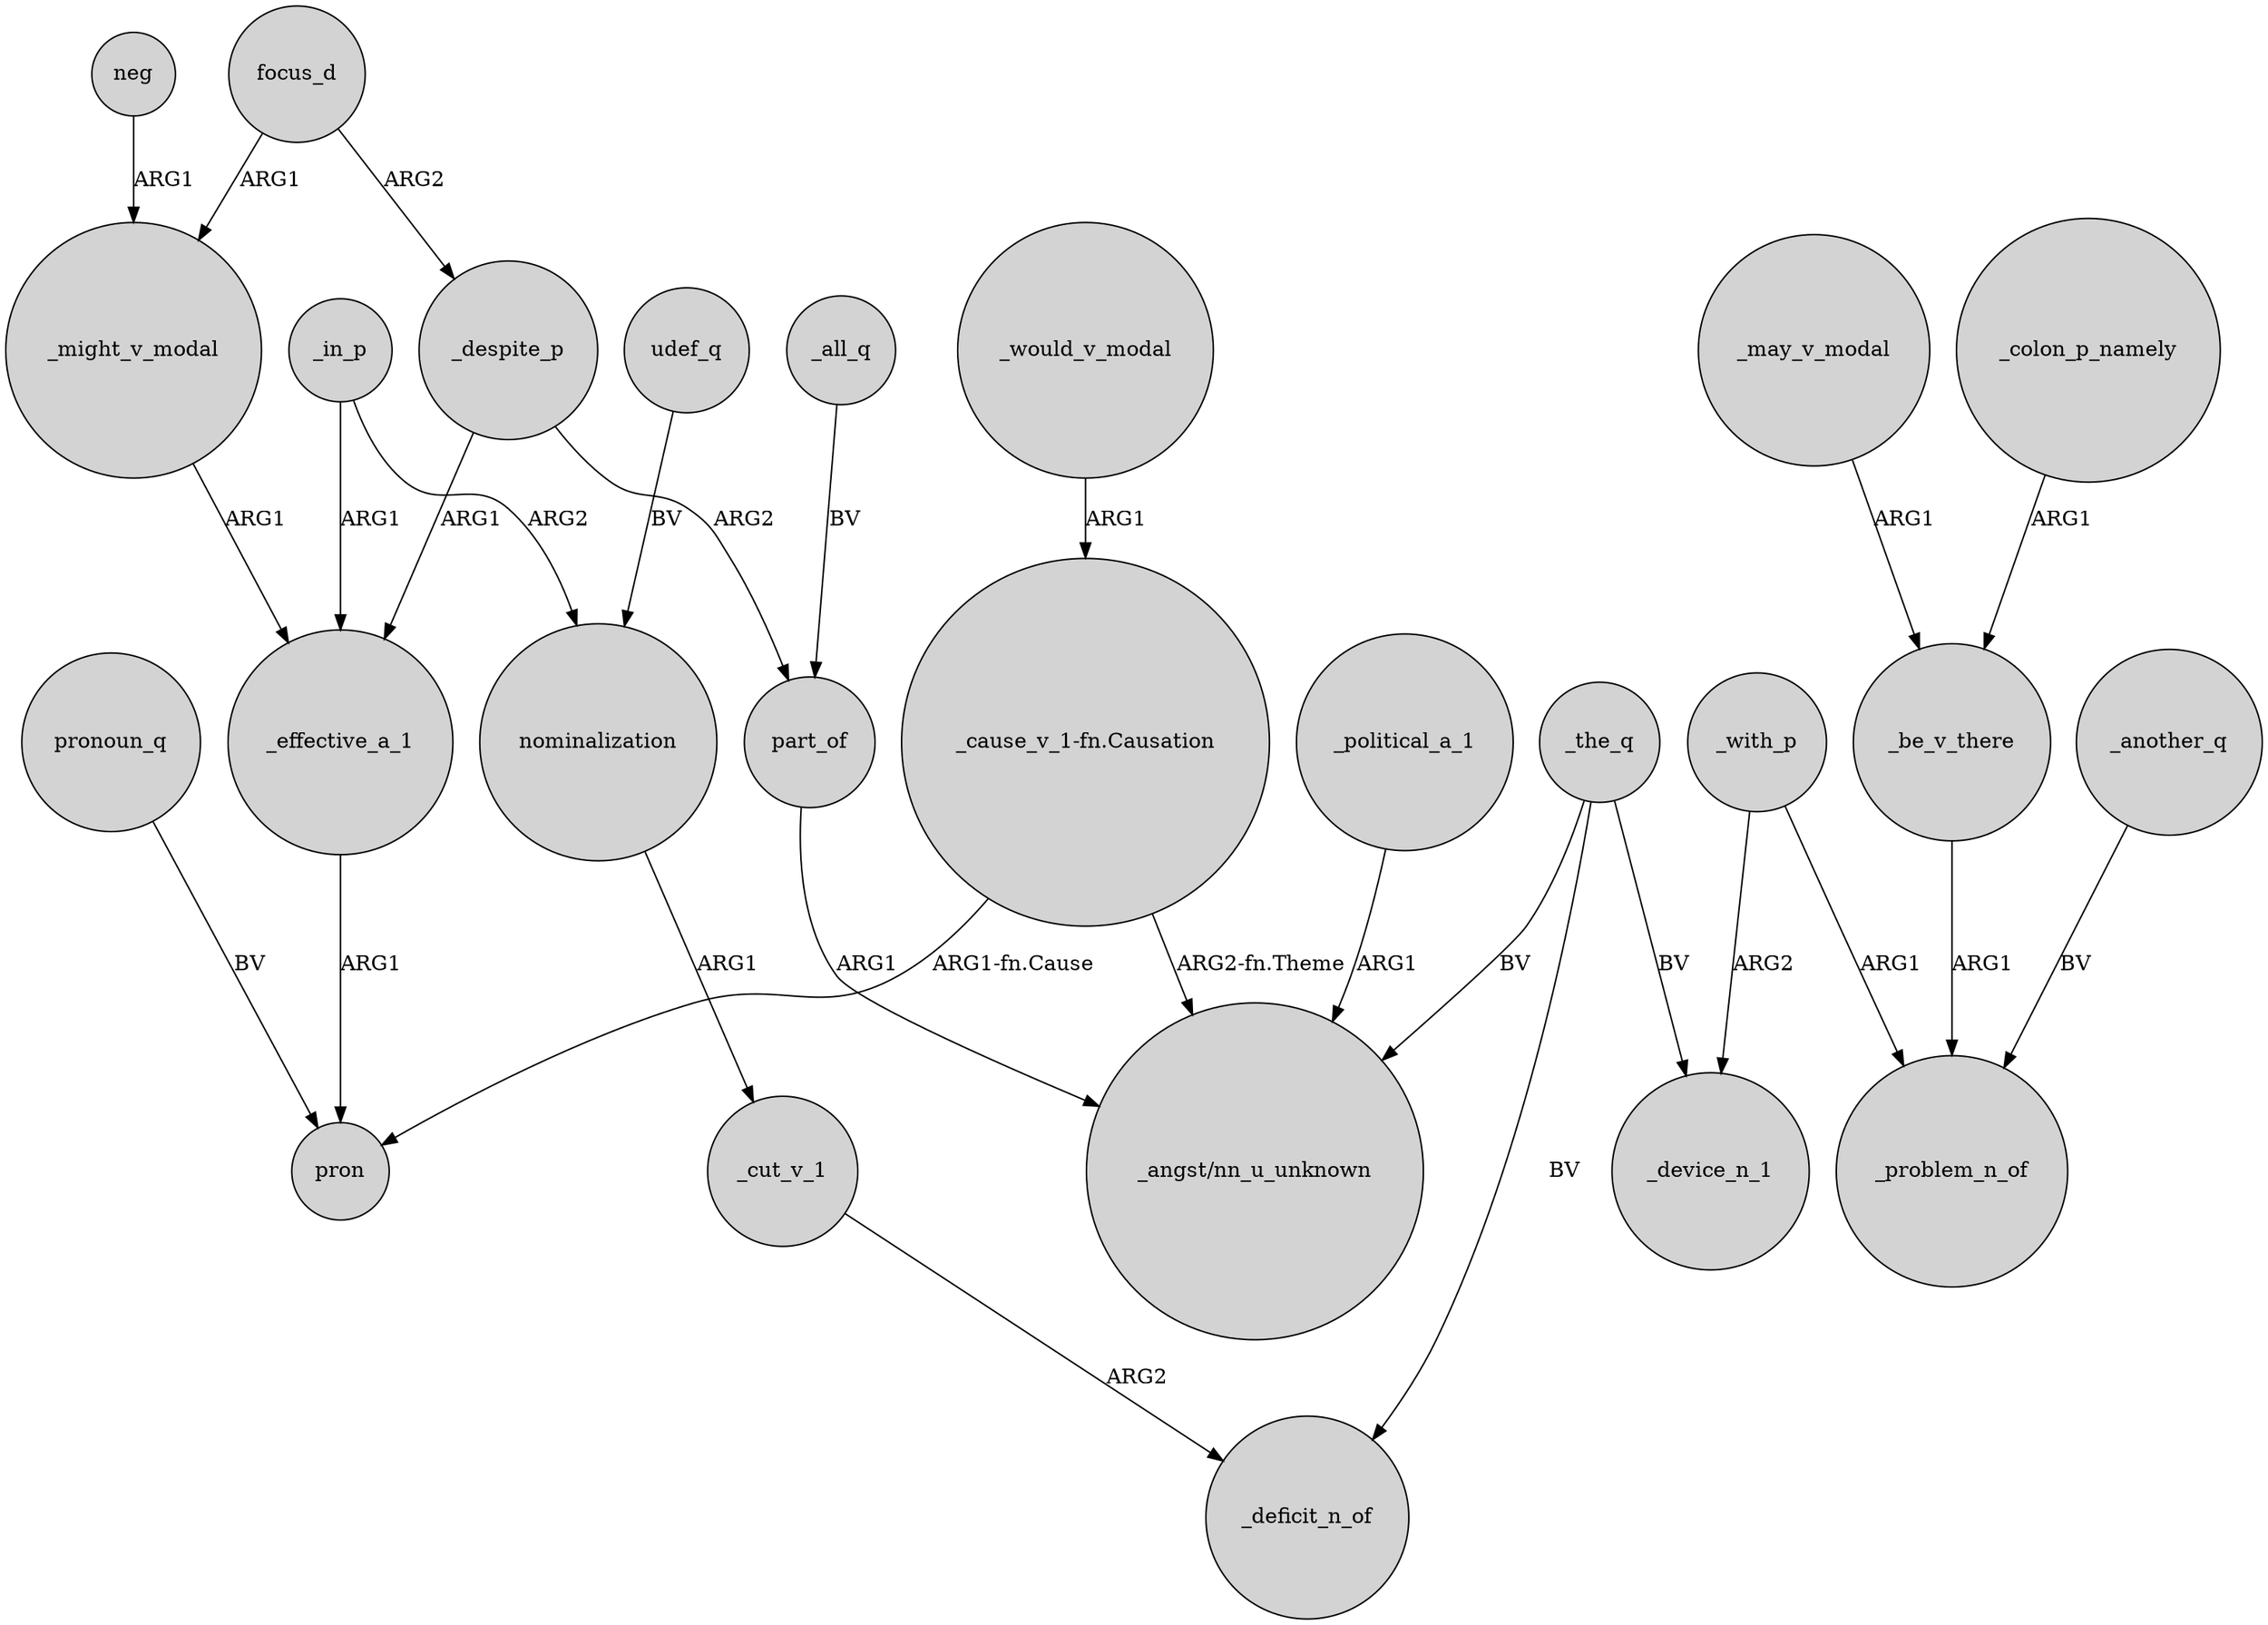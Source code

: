 digraph {
	node [shape=circle style=filled]
	_effective_a_1 -> pron [label=ARG1]
	_all_q -> part_of [label=BV]
	_in_p -> _effective_a_1 [label=ARG1]
	focus_d -> _despite_p [label=ARG2]
	nominalization -> _cut_v_1 [label=ARG1]
	_might_v_modal -> _effective_a_1 [label=ARG1]
	neg -> _might_v_modal [label=ARG1]
	pronoun_q -> pron [label=BV]
	_with_p -> _device_n_1 [label=ARG2]
	_another_q -> _problem_n_of [label=BV]
	_would_v_modal -> "_cause_v_1-fn.Causation" [label=ARG1]
	"_cause_v_1-fn.Causation" -> pron [label="ARG1-fn.Cause"]
	_may_v_modal -> _be_v_there [label=ARG1]
	_despite_p -> _effective_a_1 [label=ARG1]
	_cut_v_1 -> _deficit_n_of [label=ARG2]
	focus_d -> _might_v_modal [label=ARG1]
	_the_q -> "_angst/nn_u_unknown" [label=BV]
	udef_q -> nominalization [label=BV]
	_with_p -> _problem_n_of [label=ARG1]
	_be_v_there -> _problem_n_of [label=ARG1]
	_political_a_1 -> "_angst/nn_u_unknown" [label=ARG1]
	"_cause_v_1-fn.Causation" -> "_angst/nn_u_unknown" [label="ARG2-fn.Theme"]
	_the_q -> _deficit_n_of [label=BV]
	_despite_p -> part_of [label=ARG2]
	part_of -> "_angst/nn_u_unknown" [label=ARG1]
	_in_p -> nominalization [label=ARG2]
	_the_q -> _device_n_1 [label=BV]
	_colon_p_namely -> _be_v_there [label=ARG1]
}
